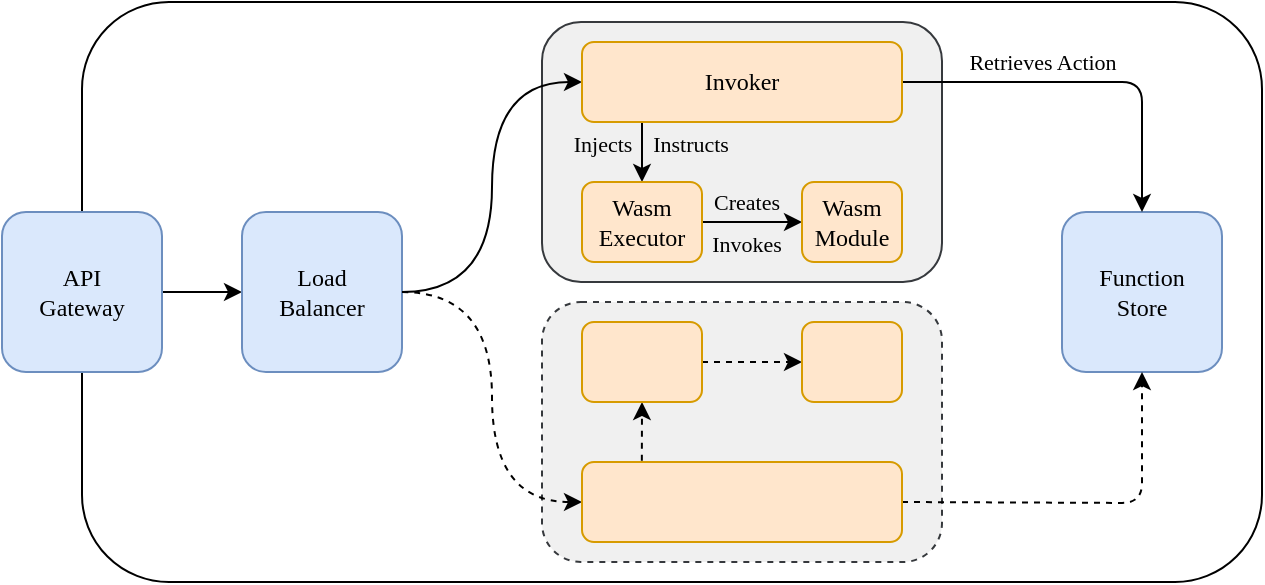 <mxfile version="14.4.3" type="device"><diagram id="k58uWXT8fB6DtH82Debm" name="Page-1"><mxGraphModel dx="1125" dy="680" grid="1" gridSize="10" guides="1" tooltips="1" connect="1" arrows="1" fold="1" page="1" pageScale="1" pageWidth="850" pageHeight="1100" math="0" shadow="0"><root><mxCell id="0"/><mxCell id="1" parent="0"/><mxCell id="k-COd4FPM9EjyDDE1vJO-2" value="" style="rounded=1;whiteSpace=wrap;html=1;fontFamily=Linux Biolinum O;movable=0;resizable=0;rotatable=0;deletable=0;editable=0;connectable=0;" parent="1" vertex="1"><mxGeometry x="200" y="190" width="590" height="290" as="geometry"/></mxCell><mxCell id="k-COd4FPM9EjyDDE1vJO-3" value="" style="rounded=1;whiteSpace=wrap;html=1;strokeColor=#36393d;fillColor=#f0f0f0;fontFamily=Linux Biolinum O;" parent="1" vertex="1"><mxGeometry x="430" y="200" width="200" height="130" as="geometry"/></mxCell><mxCell id="nHMy0Ra3rXzOD1rwKlbO-3" style="edgeStyle=orthogonalEdgeStyle;rounded=0;orthogonalLoop=1;jettySize=auto;html=1;entryX=0;entryY=0.5;entryDx=0;entryDy=0;fontFamily=Linux Biolinum O;" parent="1" source="nHMy0Ra3rXzOD1rwKlbO-1" target="nHMy0Ra3rXzOD1rwKlbO-2" edge="1"><mxGeometry relative="1" as="geometry"/></mxCell><mxCell id="nHMy0Ra3rXzOD1rwKlbO-1" value="&lt;div&gt;API&lt;/div&gt;&lt;div&gt;Gateway&lt;br&gt;&lt;/div&gt;" style="whiteSpace=wrap;html=1;aspect=fixed;fontFamily=Linux Biolinum O;rounded=1;glass=0;fillColor=#dae8fc;strokeColor=#6c8ebf;" parent="1" vertex="1"><mxGeometry x="160" y="295" width="80" height="80" as="geometry"/></mxCell><mxCell id="kVto_FSY9gnm2lWFdUT5-8" style="edgeStyle=orthogonalEdgeStyle;orthogonalLoop=1;jettySize=auto;html=1;exitX=1;exitY=0.5;exitDx=0;exitDy=0;entryX=0;entryY=0.5;entryDx=0;entryDy=0;curved=1;" parent="1" source="nHMy0Ra3rXzOD1rwKlbO-2" target="kVto_FSY9gnm2lWFdUT5-5" edge="1"><mxGeometry relative="1" as="geometry"/></mxCell><mxCell id="nHMy0Ra3rXzOD1rwKlbO-2" value="&lt;div&gt;Load&lt;/div&gt;&lt;div&gt;Balancer&lt;/div&gt;" style="whiteSpace=wrap;html=1;aspect=fixed;fontFamily=Linux Biolinum O;rounded=1;glass=0;fillColor=#dae8fc;strokeColor=#6c8ebf;" parent="1" vertex="1"><mxGeometry x="280" y="295" width="80" height="80" as="geometry"/></mxCell><mxCell id="k-COd4FPM9EjyDDE1vJO-11" value="Function&lt;br&gt;Store" style="whiteSpace=wrap;html=1;aspect=fixed;fontFamily=Linux Biolinum O;rounded=1;glass=0;sketch=0;shadow=0;fillColor=#dae8fc;strokeColor=#6c8ebf;" parent="1" vertex="1"><mxGeometry x="690" y="295" width="80" height="80" as="geometry"/></mxCell><mxCell id="SsehL3s1jMSIGuZdJ1rE-3" style="edgeStyle=orthogonalEdgeStyle;orthogonalLoop=1;jettySize=auto;html=1;exitX=1;exitY=0.5;exitDx=0;exitDy=0;entryX=0.5;entryY=0;entryDx=0;entryDy=0;rounded=1;" parent="1" source="kVto_FSY9gnm2lWFdUT5-5" target="k-COd4FPM9EjyDDE1vJO-11" edge="1"><mxGeometry relative="1" as="geometry"/></mxCell><mxCell id="SsehL3s1jMSIGuZdJ1rE-4" value="Retrieves Action" style="edgeLabel;html=1;align=center;verticalAlign=middle;resizable=0;points=[];fontFamily=Linux Biolinum O;labelBackgroundColor=none;" parent="SsehL3s1jMSIGuZdJ1rE-3" vertex="1" connectable="0"><mxGeometry x="0.034" y="-1" relative="1" as="geometry"><mxPoint x="-25.83" y="-11.03" as="offset"/></mxGeometry></mxCell><mxCell id="DYXVi48vgcsenFVhVGJR-4" style="edgeStyle=orthogonalEdgeStyle;rounded=0;orthogonalLoop=1;jettySize=auto;html=1;exitX=0.157;exitY=0.994;exitDx=0;exitDy=0;entryX=0.5;entryY=0;entryDx=0;entryDy=0;exitPerimeter=0;" parent="1" source="kVto_FSY9gnm2lWFdUT5-5" target="SsehL3s1jMSIGuZdJ1rE-2" edge="1"><mxGeometry relative="1" as="geometry"><Array as="points"/></mxGeometry></mxCell><mxCell id="kVto_FSY9gnm2lWFdUT5-5" value="&lt;span style=&quot;font-family: &amp;#34;linux biolinum o&amp;#34;&quot;&gt;Invoker&lt;/span&gt;" style="rounded=1;whiteSpace=wrap;html=1;fillColor=#ffe6cc;strokeColor=#d79b00;" parent="1" vertex="1"><mxGeometry x="450" y="210" width="160" height="40" as="geometry"/></mxCell><mxCell id="DYXVi48vgcsenFVhVGJR-3" style="edgeStyle=orthogonalEdgeStyle;rounded=0;orthogonalLoop=1;jettySize=auto;html=1;entryX=0;entryY=0.5;entryDx=0;entryDy=0;" parent="1" source="SsehL3s1jMSIGuZdJ1rE-2" target="DYXVi48vgcsenFVhVGJR-2" edge="1"><mxGeometry relative="1" as="geometry"/></mxCell><mxCell id="SsehL3s1jMSIGuZdJ1rE-2" value="&lt;div style=&quot;font-family: &amp;#34;linux biolinum o&amp;#34;&quot;&gt;Wasm Executor&lt;/div&gt;" style="rounded=1;whiteSpace=wrap;html=1;fillColor=#ffe6cc;strokeColor=#d79b00;" parent="1" vertex="1"><mxGeometry x="450" y="280" width="60" height="40" as="geometry"/></mxCell><mxCell id="DYXVi48vgcsenFVhVGJR-2" value="&lt;div style=&quot;font-family: &amp;#34;linux biolinum o&amp;#34;&quot;&gt;Wasm Module&lt;/div&gt;" style="rounded=1;whiteSpace=wrap;html=1;fillColor=#ffe6cc;strokeColor=#d79b00;" parent="1" vertex="1"><mxGeometry x="560" y="280" width="50" height="40" as="geometry"/></mxCell><mxCell id="DYXVi48vgcsenFVhVGJR-5" value="Creates" style="edgeLabel;html=1;align=center;verticalAlign=middle;resizable=0;points=[];fontFamily=Linux Biolinum O;labelBackgroundColor=none;spacingRight=0;spacingLeft=3;" parent="1" vertex="1" connectable="0"><mxGeometry x="530" y="290" as="geometry"/></mxCell><mxCell id="DYXVi48vgcsenFVhVGJR-7" value="Invokes" style="edgeLabel;html=1;align=center;verticalAlign=middle;resizable=0;points=[];fontFamily=Linux Biolinum O;labelBackgroundColor=none;spacingTop=1;spacingLeft=3;spacingRight=0;" parent="1" vertex="1" connectable="0"><mxGeometry x="530" y="310" as="geometry"/></mxCell><mxCell id="DYXVi48vgcsenFVhVGJR-8" value="Instructs" style="edgeLabel;html=1;align=center;verticalAlign=middle;resizable=0;points=[];fontFamily=Linux Biolinum O;labelBackgroundColor=none;spacingTop=1;spacing=0;spacingRight=7;spacingLeft=-6;" parent="1" vertex="1" connectable="0"><mxGeometry x="510" y="260" as="geometry"/></mxCell><mxCell id="DYXVi48vgcsenFVhVGJR-9" value="" style="rounded=1;whiteSpace=wrap;html=1;strokeColor=#36393d;fillColor=#f0f0f0;fontFamily=Linux Biolinum O;dashed=1;" parent="1" vertex="1"><mxGeometry x="430" y="340" width="200" height="130" as="geometry"/></mxCell><mxCell id="DYXVi48vgcsenFVhVGJR-19" style="edgeStyle=orthogonalEdgeStyle;rounded=1;orthogonalLoop=1;jettySize=auto;html=1;entryX=0.5;entryY=1;entryDx=0;entryDy=0;dashed=1;exitX=1;exitY=0.5;exitDx=0;exitDy=0;" parent="1" target="k-COd4FPM9EjyDDE1vJO-11" edge="1"><mxGeometry relative="1" as="geometry"><mxPoint x="610" y="440" as="sourcePoint"/></mxGeometry></mxCell><mxCell id="DYXVi48vgcsenFVhVGJR-20" style="edgeStyle=orthogonalEdgeStyle;orthogonalLoop=1;jettySize=auto;html=1;entryX=0;entryY=0.5;entryDx=0;entryDy=0;dashed=1;curved=1;" parent="1" source="nHMy0Ra3rXzOD1rwKlbO-2" target="0dMsWcMvku_WJ4TlQp1x-2" edge="1"><mxGeometry relative="1" as="geometry"><mxPoint x="450" y="440" as="targetPoint"/></mxGeometry></mxCell><mxCell id="DYXVi48vgcsenFVhVGJR-23" value="Injects" style="edgeLabel;html=1;align=center;verticalAlign=middle;resizable=0;points=[];fontFamily=Linux Biolinum O;labelBackgroundColor=none;spacingTop=1;spacing=0;spacingRight=0;" parent="1" vertex="1" connectable="0"><mxGeometry x="460" y="260" as="geometry"/></mxCell><mxCell id="0dMsWcMvku_WJ4TlQp1x-7" style="edgeStyle=orthogonalEdgeStyle;rounded=0;orthogonalLoop=1;jettySize=auto;html=1;exitX=0.187;exitY=-0.017;exitDx=0;exitDy=0;entryX=0.5;entryY=1;entryDx=0;entryDy=0;exitPerimeter=0;dashed=1;" parent="1" source="0dMsWcMvku_WJ4TlQp1x-2" target="0dMsWcMvku_WJ4TlQp1x-4" edge="1"><mxGeometry relative="1" as="geometry"/></mxCell><mxCell id="0dMsWcMvku_WJ4TlQp1x-2" value="" style="rounded=1;whiteSpace=wrap;html=1;fillColor=#ffe6cc;strokeColor=#d79b00;" parent="1" vertex="1"><mxGeometry x="450" y="420" width="160" height="40" as="geometry"/></mxCell><mxCell id="0dMsWcMvku_WJ4TlQp1x-3" style="edgeStyle=orthogonalEdgeStyle;rounded=0;orthogonalLoop=1;jettySize=auto;html=1;entryX=0;entryY=0.5;entryDx=0;entryDy=0;dashed=1;" parent="1" source="0dMsWcMvku_WJ4TlQp1x-4" target="0dMsWcMvku_WJ4TlQp1x-5" edge="1"><mxGeometry relative="1" as="geometry"/></mxCell><mxCell id="0dMsWcMvku_WJ4TlQp1x-4" value="&lt;div style=&quot;font-family: &amp;#34;linux biolinum o&amp;#34;&quot;&gt;&lt;br&gt;&lt;/div&gt;" style="rounded=1;whiteSpace=wrap;html=1;fillColor=#ffe6cc;strokeColor=#d79b00;" parent="1" vertex="1"><mxGeometry x="450" y="350" width="60" height="40" as="geometry"/></mxCell><mxCell id="0dMsWcMvku_WJ4TlQp1x-5" value="&lt;div style=&quot;font-family: &amp;#34;linux biolinum o&amp;#34;&quot;&gt;&lt;br&gt;&lt;/div&gt;" style="rounded=1;whiteSpace=wrap;html=1;fillColor=#ffe6cc;strokeColor=#d79b00;" parent="1" vertex="1"><mxGeometry x="560" y="350" width="50" height="40" as="geometry"/></mxCell></root></mxGraphModel></diagram></mxfile>